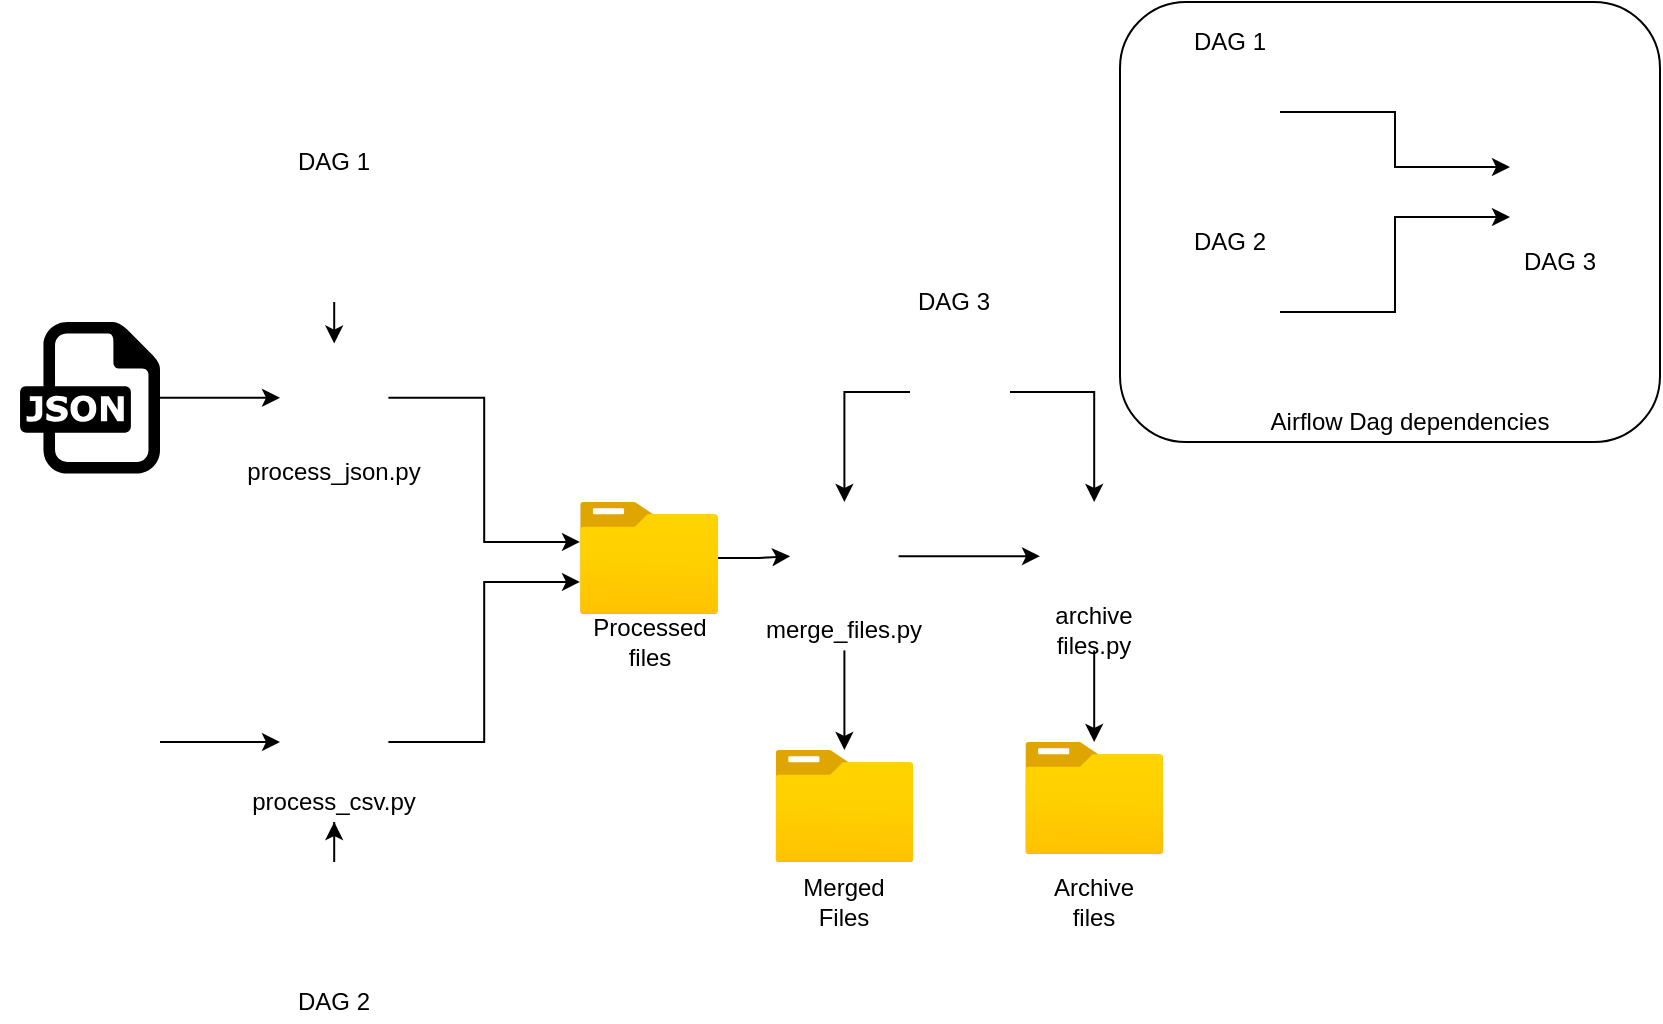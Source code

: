 <mxfile version="14.6.10" type="device"><diagram id="-V9TMImlY0UclZYKv6zs" name="Page-1"><mxGraphModel dx="1038" dy="548" grid="1" gridSize="10" guides="1" tooltips="1" connect="1" arrows="1" fold="1" page="1" pageScale="1" pageWidth="850" pageHeight="1100" math="0" shadow="0"><root><mxCell id="0"/><mxCell id="1" parent="0"/><mxCell id="GzgUhSsHed_V54cpGdDs-53" value="" style="rounded=1;whiteSpace=wrap;html=1;labelBackgroundColor=#ffffff;labelBorderColor=none;" vertex="1" parent="1"><mxGeometry x="570" width="270" height="220" as="geometry"/></mxCell><mxCell id="GzgUhSsHed_V54cpGdDs-11" style="edgeStyle=orthogonalEdgeStyle;rounded=0;orthogonalLoop=1;jettySize=auto;html=1;entryX=0;entryY=0.5;entryDx=0;entryDy=0;" edge="1" parent="1" source="GzgUhSsHed_V54cpGdDs-1" target="GzgUhSsHed_V54cpGdDs-4"><mxGeometry relative="1" as="geometry"/></mxCell><mxCell id="GzgUhSsHed_V54cpGdDs-1" value="" style="dashed=0;outlineConnect=0;html=1;align=center;labelPosition=center;verticalLabelPosition=bottom;verticalAlign=top;shape=mxgraph.weblogos.json" vertex="1" parent="1"><mxGeometry x="20" y="160" width="70" height="75.8" as="geometry"/></mxCell><mxCell id="GzgUhSsHed_V54cpGdDs-13" style="edgeStyle=orthogonalEdgeStyle;rounded=0;orthogonalLoop=1;jettySize=auto;html=1;entryX=0;entryY=0.5;entryDx=0;entryDy=0;" edge="1" parent="1" source="GzgUhSsHed_V54cpGdDs-2" target="GzgUhSsHed_V54cpGdDs-5"><mxGeometry relative="1" as="geometry"/></mxCell><mxCell id="GzgUhSsHed_V54cpGdDs-2" value="" style="shape=image;html=1;verticalAlign=top;verticalLabelPosition=bottom;labelBackgroundColor=#ffffff;imageAspect=0;aspect=fixed;image=https://cdn3.iconfinder.com/data/icons/file-extension-vol-1/48/csv_file_database_extension_data-128.png" vertex="1" parent="1"><mxGeometry x="10" y="330" width="80" height="80" as="geometry"/></mxCell><mxCell id="GzgUhSsHed_V54cpGdDs-19" style="edgeStyle=orthogonalEdgeStyle;rounded=0;orthogonalLoop=1;jettySize=auto;html=1;entryX=0;entryY=0.5;entryDx=0;entryDy=0;" edge="1" parent="1" source="GzgUhSsHed_V54cpGdDs-3" target="GzgUhSsHed_V54cpGdDs-16"><mxGeometry relative="1" as="geometry"/></mxCell><mxCell id="GzgUhSsHed_V54cpGdDs-3" value="" style="aspect=fixed;html=1;points=[];align=center;image;fontSize=12;image=img/lib/azure2/general/Folder_Blank.svg;" vertex="1" parent="1"><mxGeometry x="300" y="250" width="69" height="56.0" as="geometry"/></mxCell><mxCell id="GzgUhSsHed_V54cpGdDs-12" style="edgeStyle=orthogonalEdgeStyle;rounded=0;orthogonalLoop=1;jettySize=auto;html=1;entryX=0;entryY=0.357;entryDx=0;entryDy=0;entryPerimeter=0;" edge="1" parent="1" source="GzgUhSsHed_V54cpGdDs-4" target="GzgUhSsHed_V54cpGdDs-3"><mxGeometry relative="1" as="geometry"/></mxCell><mxCell id="GzgUhSsHed_V54cpGdDs-4" value="" style="shape=image;html=1;verticalAlign=top;verticalLabelPosition=bottom;labelBackgroundColor=#ffffff;imageAspect=0;aspect=fixed;image=https://cdn4.iconfinder.com/data/icons/logos-and-brands/512/267_Python_logo-128.png;fontStyle=0" vertex="1" parent="1"><mxGeometry x="150" y="170.8" width="54.2" height="54.2" as="geometry"/></mxCell><mxCell id="GzgUhSsHed_V54cpGdDs-14" style="edgeStyle=orthogonalEdgeStyle;rounded=0;orthogonalLoop=1;jettySize=auto;html=1;entryX=0;entryY=0.714;entryDx=0;entryDy=0;entryPerimeter=0;" edge="1" parent="1" source="GzgUhSsHed_V54cpGdDs-5" target="GzgUhSsHed_V54cpGdDs-3"><mxGeometry relative="1" as="geometry"/></mxCell><mxCell id="GzgUhSsHed_V54cpGdDs-5" value="" style="shape=image;html=1;verticalAlign=top;verticalLabelPosition=bottom;labelBackgroundColor=#ffffff;imageAspect=0;aspect=fixed;image=https://cdn4.iconfinder.com/data/icons/logos-and-brands/512/267_Python_logo-128.png" vertex="1" parent="1"><mxGeometry x="150" y="342.9" width="54.2" height="54.2" as="geometry"/></mxCell><mxCell id="GzgUhSsHed_V54cpGdDs-6" value="process_json.py" style="text;html=1;strokeColor=none;fillColor=none;align=center;verticalAlign=middle;whiteSpace=wrap;rounded=0;" vertex="1" parent="1"><mxGeometry x="157.1" y="225" width="40" height="20" as="geometry"/></mxCell><mxCell id="GzgUhSsHed_V54cpGdDs-7" value="process_csv.py" style="text;html=1;strokeColor=none;fillColor=none;align=center;verticalAlign=middle;whiteSpace=wrap;rounded=0;" vertex="1" parent="1"><mxGeometry x="157.1" y="390" width="40" height="20" as="geometry"/></mxCell><mxCell id="GzgUhSsHed_V54cpGdDs-31" style="edgeStyle=orthogonalEdgeStyle;rounded=0;orthogonalLoop=1;jettySize=auto;html=1;exitX=0.5;exitY=1;exitDx=0;exitDy=0;entryX=0.5;entryY=0;entryDx=0;entryDy=0;" edge="1" parent="1" source="GzgUhSsHed_V54cpGdDs-9" target="GzgUhSsHed_V54cpGdDs-4"><mxGeometry relative="1" as="geometry"/></mxCell><mxCell id="GzgUhSsHed_V54cpGdDs-9" value="" style="shape=image;imageAspect=0;aspect=fixed;verticalLabelPosition=bottom;verticalAlign=top;image=https://airflow.apache.org/docs/apache-airflow/stable/_images/pin_large.png;" vertex="1" parent="1"><mxGeometry x="152.1" y="100" width="50" height="50" as="geometry"/></mxCell><mxCell id="GzgUhSsHed_V54cpGdDs-29" style="edgeStyle=orthogonalEdgeStyle;rounded=0;orthogonalLoop=1;jettySize=auto;html=1;exitX=0.5;exitY=0;exitDx=0;exitDy=0;" edge="1" parent="1" source="GzgUhSsHed_V54cpGdDs-10" target="GzgUhSsHed_V54cpGdDs-7"><mxGeometry relative="1" as="geometry"/></mxCell><mxCell id="GzgUhSsHed_V54cpGdDs-10" value="" style="shape=image;imageAspect=0;aspect=fixed;verticalLabelPosition=bottom;verticalAlign=top;image=https://airflow.apache.org/docs/apache-airflow/stable/_images/pin_large.png;" vertex="1" parent="1"><mxGeometry x="152.1" y="430" width="50" height="50" as="geometry"/></mxCell><mxCell id="GzgUhSsHed_V54cpGdDs-15" value="Processed files" style="text;html=1;strokeColor=none;fillColor=none;align=center;verticalAlign=middle;whiteSpace=wrap;rounded=0;" vertex="1" parent="1"><mxGeometry x="314.5" y="310" width="40" height="20" as="geometry"/></mxCell><mxCell id="GzgUhSsHed_V54cpGdDs-22" style="edgeStyle=orthogonalEdgeStyle;rounded=0;orthogonalLoop=1;jettySize=auto;html=1;entryX=0;entryY=0.5;entryDx=0;entryDy=0;" edge="1" parent="1" source="GzgUhSsHed_V54cpGdDs-16" target="GzgUhSsHed_V54cpGdDs-20"><mxGeometry relative="1" as="geometry"/></mxCell><mxCell id="GzgUhSsHed_V54cpGdDs-16" value="" style="shape=image;html=1;verticalAlign=top;verticalLabelPosition=bottom;labelBackgroundColor=#ffffff;imageAspect=0;aspect=fixed;image=https://cdn4.iconfinder.com/data/icons/logos-and-brands/512/267_Python_logo-128.png;fontStyle=0" vertex="1" parent="1"><mxGeometry x="405.1" y="250" width="54.2" height="54.2" as="geometry"/></mxCell><mxCell id="GzgUhSsHed_V54cpGdDs-27" style="edgeStyle=orthogonalEdgeStyle;rounded=0;orthogonalLoop=1;jettySize=auto;html=1;entryX=0.5;entryY=0;entryDx=0;entryDy=0;" edge="1" parent="1" source="GzgUhSsHed_V54cpGdDs-17" target="GzgUhSsHed_V54cpGdDs-16"><mxGeometry relative="1" as="geometry"/></mxCell><mxCell id="GzgUhSsHed_V54cpGdDs-28" style="edgeStyle=orthogonalEdgeStyle;rounded=0;orthogonalLoop=1;jettySize=auto;html=1;entryX=0.5;entryY=0;entryDx=0;entryDy=0;" edge="1" parent="1" source="GzgUhSsHed_V54cpGdDs-17" target="GzgUhSsHed_V54cpGdDs-20"><mxGeometry relative="1" as="geometry"/></mxCell><mxCell id="GzgUhSsHed_V54cpGdDs-17" value="" style="shape=image;imageAspect=0;aspect=fixed;verticalLabelPosition=bottom;verticalAlign=top;image=https://airflow.apache.org/docs/apache-airflow/stable/_images/pin_large.png;" vertex="1" parent="1"><mxGeometry x="465" y="170" width="50" height="50" as="geometry"/></mxCell><mxCell id="GzgUhSsHed_V54cpGdDs-35" style="edgeStyle=orthogonalEdgeStyle;rounded=0;orthogonalLoop=1;jettySize=auto;html=1;exitX=0.5;exitY=1;exitDx=0;exitDy=0;" edge="1" parent="1" source="GzgUhSsHed_V54cpGdDs-18" target="GzgUhSsHed_V54cpGdDs-33"><mxGeometry relative="1" as="geometry"/></mxCell><mxCell id="GzgUhSsHed_V54cpGdDs-18" value="merge_files.py&lt;br&gt;" style="text;html=1;strokeColor=none;fillColor=none;align=center;verticalAlign=middle;whiteSpace=wrap;rounded=0;" vertex="1" parent="1"><mxGeometry x="412.2" y="304.2" width="40" height="20" as="geometry"/></mxCell><mxCell id="GzgUhSsHed_V54cpGdDs-20" value="" style="shape=image;html=1;verticalAlign=top;verticalLabelPosition=bottom;labelBackgroundColor=#ffffff;imageAspect=0;aspect=fixed;image=https://cdn4.iconfinder.com/data/icons/logos-and-brands/512/267_Python_logo-128.png;fontStyle=0" vertex="1" parent="1"><mxGeometry x="530" y="250" width="54.2" height="54.2" as="geometry"/></mxCell><mxCell id="GzgUhSsHed_V54cpGdDs-32" style="edgeStyle=orthogonalEdgeStyle;rounded=0;orthogonalLoop=1;jettySize=auto;html=1;" edge="1" parent="1" source="GzgUhSsHed_V54cpGdDs-21" target="GzgUhSsHed_V54cpGdDs-25"><mxGeometry relative="1" as="geometry"/></mxCell><mxCell id="GzgUhSsHed_V54cpGdDs-21" value="archive files.py" style="text;html=1;strokeColor=none;fillColor=none;align=center;verticalAlign=middle;whiteSpace=wrap;rounded=0;" vertex="1" parent="1"><mxGeometry x="537.1" y="304.2" width="40" height="20" as="geometry"/></mxCell><mxCell id="GzgUhSsHed_V54cpGdDs-25" value="" style="aspect=fixed;html=1;points=[];align=center;image;fontSize=12;image=img/lib/azure2/general/Folder_Blank.svg;" vertex="1" parent="1"><mxGeometry x="522.6" y="370" width="69" height="56.0" as="geometry"/></mxCell><mxCell id="GzgUhSsHed_V54cpGdDs-26" value="Archive files" style="text;html=1;strokeColor=none;fillColor=none;align=center;verticalAlign=middle;whiteSpace=wrap;rounded=0;" vertex="1" parent="1"><mxGeometry x="537.1" y="440" width="40" height="20" as="geometry"/></mxCell><mxCell id="GzgUhSsHed_V54cpGdDs-33" value="" style="aspect=fixed;html=1;points=[];align=center;image;fontSize=12;image=img/lib/azure2/general/Folder_Blank.svg;" vertex="1" parent="1"><mxGeometry x="397.7" y="374" width="69" height="56.0" as="geometry"/></mxCell><mxCell id="GzgUhSsHed_V54cpGdDs-34" value="Merged Files&lt;br&gt;" style="text;html=1;strokeColor=none;fillColor=none;align=center;verticalAlign=middle;whiteSpace=wrap;rounded=0;" vertex="1" parent="1"><mxGeometry x="412.2" y="440" width="40" height="20" as="geometry"/></mxCell><mxCell id="GzgUhSsHed_V54cpGdDs-39" value="DAG 1" style="text;html=1;strokeColor=none;fillColor=none;align=center;verticalAlign=middle;whiteSpace=wrap;rounded=0;" vertex="1" parent="1"><mxGeometry x="157.1" y="70" width="40" height="20" as="geometry"/></mxCell><mxCell id="GzgUhSsHed_V54cpGdDs-40" value="DAG 2" style="text;html=1;strokeColor=none;fillColor=none;align=center;verticalAlign=middle;whiteSpace=wrap;rounded=0;" vertex="1" parent="1"><mxGeometry x="157.1" y="490" width="40" height="20" as="geometry"/></mxCell><mxCell id="GzgUhSsHed_V54cpGdDs-41" value="DAG 3" style="text;html=1;strokeColor=none;fillColor=none;align=center;verticalAlign=middle;whiteSpace=wrap;rounded=0;" vertex="1" parent="1"><mxGeometry x="466.7" y="140" width="40" height="20" as="geometry"/></mxCell><mxCell id="GzgUhSsHed_V54cpGdDs-48" style="edgeStyle=orthogonalEdgeStyle;rounded=0;orthogonalLoop=1;jettySize=auto;html=1;entryX=0;entryY=0.25;entryDx=0;entryDy=0;" edge="1" parent="1" source="GzgUhSsHed_V54cpGdDs-42" target="GzgUhSsHed_V54cpGdDs-44"><mxGeometry relative="1" as="geometry"/></mxCell><mxCell id="GzgUhSsHed_V54cpGdDs-42" value="" style="shape=image;imageAspect=0;aspect=fixed;verticalLabelPosition=bottom;verticalAlign=top;image=https://airflow.apache.org/docs/apache-airflow/stable/_images/pin_large.png;" vertex="1" parent="1"><mxGeometry x="600" y="30" width="50" height="50" as="geometry"/></mxCell><mxCell id="GzgUhSsHed_V54cpGdDs-50" style="edgeStyle=orthogonalEdgeStyle;rounded=0;orthogonalLoop=1;jettySize=auto;html=1;entryX=0;entryY=0.75;entryDx=0;entryDy=0;" edge="1" parent="1" source="GzgUhSsHed_V54cpGdDs-43" target="GzgUhSsHed_V54cpGdDs-44"><mxGeometry relative="1" as="geometry"/></mxCell><mxCell id="GzgUhSsHed_V54cpGdDs-43" value="" style="shape=image;imageAspect=0;aspect=fixed;verticalLabelPosition=bottom;verticalAlign=top;image=https://airflow.apache.org/docs/apache-airflow/stable/_images/pin_large.png;" vertex="1" parent="1"><mxGeometry x="600" y="130" width="50" height="50" as="geometry"/></mxCell><mxCell id="GzgUhSsHed_V54cpGdDs-44" value="" style="shape=image;imageAspect=0;aspect=fixed;verticalLabelPosition=bottom;verticalAlign=top;image=https://airflow.apache.org/docs/apache-airflow/stable/_images/pin_large.png;" vertex="1" parent="1"><mxGeometry x="765" y="70" width="50" height="50" as="geometry"/></mxCell><mxCell id="GzgUhSsHed_V54cpGdDs-45" value="DAG 1" style="text;html=1;strokeColor=none;fillColor=none;align=center;verticalAlign=middle;whiteSpace=wrap;rounded=0;" vertex="1" parent="1"><mxGeometry x="605" y="10" width="40" height="20" as="geometry"/></mxCell><mxCell id="GzgUhSsHed_V54cpGdDs-46" value="DAG 2" style="text;html=1;strokeColor=none;fillColor=none;align=center;verticalAlign=middle;whiteSpace=wrap;rounded=0;" vertex="1" parent="1"><mxGeometry x="605" y="110" width="40" height="20" as="geometry"/></mxCell><mxCell id="GzgUhSsHed_V54cpGdDs-47" value="DAG 3" style="text;html=1;strokeColor=none;fillColor=none;align=center;verticalAlign=middle;whiteSpace=wrap;rounded=0;" vertex="1" parent="1"><mxGeometry x="770" y="120" width="40" height="20" as="geometry"/></mxCell><mxCell id="GzgUhSsHed_V54cpGdDs-54" value="Airflow Dag dependencies" style="text;html=1;strokeColor=none;fillColor=none;align=center;verticalAlign=middle;whiteSpace=wrap;rounded=0;labelBackgroundColor=#ffffff;" vertex="1" parent="1"><mxGeometry x="640" y="200" width="150" height="20" as="geometry"/></mxCell></root></mxGraphModel></diagram></mxfile>